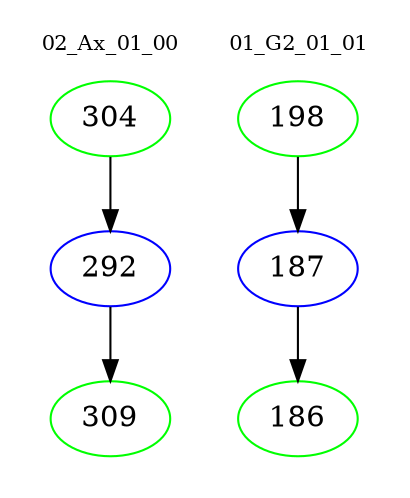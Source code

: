 digraph{
subgraph cluster_0 {
color = white
label = "02_Ax_01_00";
fontsize=10;
T0_304 [label="304", color="green"]
T0_304 -> T0_292 [color="black"]
T0_292 [label="292", color="blue"]
T0_292 -> T0_309 [color="black"]
T0_309 [label="309", color="green"]
}
subgraph cluster_1 {
color = white
label = "01_G2_01_01";
fontsize=10;
T1_198 [label="198", color="green"]
T1_198 -> T1_187 [color="black"]
T1_187 [label="187", color="blue"]
T1_187 -> T1_186 [color="black"]
T1_186 [label="186", color="green"]
}
}
